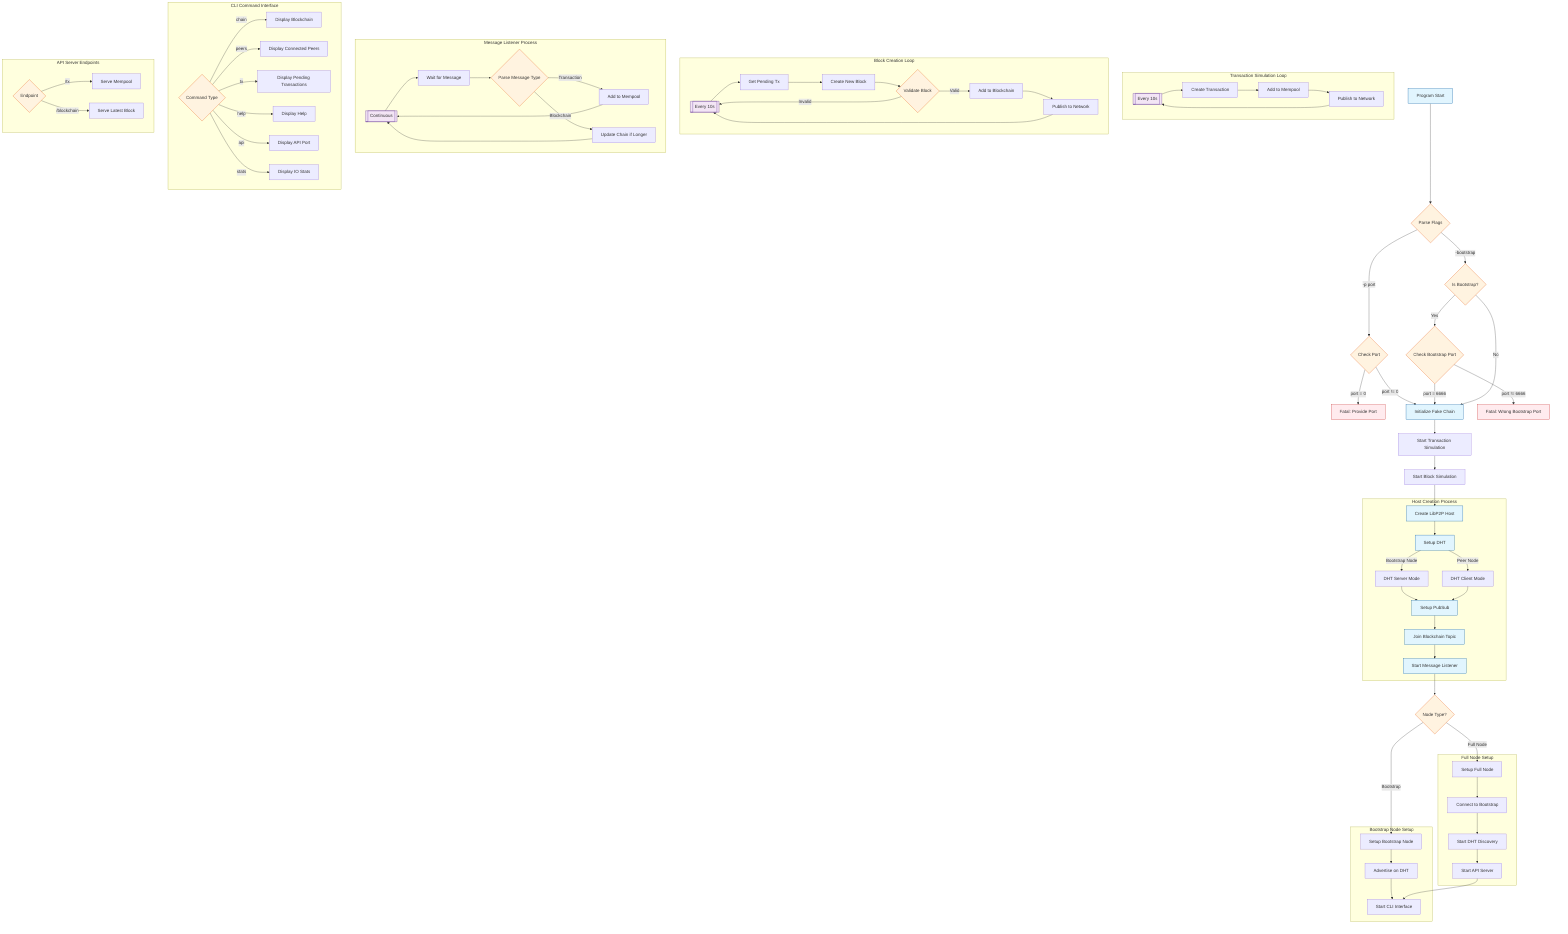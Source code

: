 flowchart TD
    %% Main Program Flow
    Start[Program Start] --> ParseFlags{Parse Flags}
    ParseFlags --> |"-p port"| PortCheck{Check Port}
    ParseFlags --> |"-bootstrap"| IsBootstrap{Is Bootstrap?}
    
    PortCheck --> |"port = 0"| Fatal[Fatal: Provide Port]
    PortCheck --> |"port != 0"| InitChain
    
    IsBootstrap --> |"Yes"| CheckBootPort{Check Bootstrap Port}
    CheckBootPort --> |"port != 6666"| Fatal2[Fatal: Wrong Bootstrap Port]
    CheckBootPort --> |"port = 6666"| InitChain
    IsBootstrap --> |"No"| InitChain
    
    InitChain[Initialize Fake Chain] --> SimulateTx[Start Transaction Simulation]
    SimulateTx --> SimulateBlocks[Start Block Simulation]
    SimulateBlocks --> CreateHost[Create LibP2P Host]
    
    %% Host Creation
    subgraph HostCreation[Host Creation Process]
        CreateHost --> SetupDHT[Setup DHT]
        SetupDHT --> |"Bootstrap Node"| ServerMode[DHT Server Mode]
        SetupDHT --> |"Peer Node"| ClientMode[DHT Client Mode]
        ServerMode & ClientMode --> SetupPubSub[Setup PubSub]
        SetupPubSub --> JoinTopic[Join Blockchain Topic]
        JoinTopic --> StartListener[Start Message Listener]
    end
    
    %% Node Type Specific Setup
    StartListener --> NodeType{Node Type?}
    NodeType --> |"Bootstrap"| SetupBootstrap[Setup Bootstrap Node]
    NodeType --> |"Full Node"| SetupFullNode[Setup Full Node]
    
    subgraph BootstrapSetup[Bootstrap Node Setup]
        SetupBootstrap --> AdvertiseDHT[Advertise on DHT]
        AdvertiseDHT --> StartCLI[Start CLI Interface]
    end
    
    subgraph FullNodeSetup[Full Node Setup]
        SetupFullNode --> ConnectBootstrap[Connect to Bootstrap]
        ConnectBootstrap --> StartDiscovery[Start DHT Discovery]
        StartDiscovery --> StartAPI[Start API Server]
        StartAPI --> StartCLI
    end
    
    %% Simulation Processes
    subgraph TxSimulation[Transaction Simulation Loop]
        SimLoop1[["Every 10s"]] --> CreateTx[Create Transaction]
        CreateTx --> AddToPool[Add to Mempool]
        AddToPool --> PublishTx[Publish to Network]
        PublishTx --> SimLoop1
    end
    
    subgraph BlockSimulation[Block Creation Loop]
        SimLoop2[["Every 10s"]] --> GetPending[Get Pending Tx]
        GetPending --> CreateBlock[Create New Block]
        CreateBlock --> ValidateBlock{Validate Block}
        ValidateBlock --> |"Valid"| AddToChain[Add to Blockchain]
        ValidateBlock --> |"Invalid"| SimLoop2
        AddToChain --> PublishChain[Publish to Network]
        PublishChain --> SimLoop2
    end
    
    %% Message Handling
    subgraph MessageHandling[Message Listener Process]
        MsgLoop[["Continuous"]] --> WaitMsg[Wait for Message]
        WaitMsg --> ParseMsg{Parse Message Type}
        ParseMsg --> |"Transaction"| HandleTx[Add to Mempool]
        ParseMsg --> |"Blockchain"| HandleChain[Update Chain if Longer]
        HandleTx & HandleChain --> MsgLoop
    end
    
    %% CLI Interface
    subgraph CLIInterface[CLI Command Interface]
        Command{Command Type} --> |"chain"| ShowChain[Display Blockchain]
        Command --> |"peers"| ShowPeers[Display Connected Peers]
        Command --> |"tx"| ShowTx[Display Pending Transactions]
        Command --> |"help"| ShowHelp[Display Help]
        Command --> |"api"| ShowAPI[Display API Port]
        Command --> |"stats"| ShowStats[Display IO Stats]
    end
    
    %% API Server
    subgraph APIServer[API Server Endpoints]
        Endpoint{Endpoint} --> |"/tx"| ServeTx[Serve Mempool]
        Endpoint --> |"/blockchain"| ServeChain[Serve Latest Block]
    end

    %% Styling
    classDef process fill:#e1f5fe,stroke:#01579b;
    classDef decision fill:#fff3e0,stroke:#e65100;
    classDef fatal fill:#ffebee,stroke:#c62828;
    classDef loop fill:#f3e5f5,stroke:#4a148c;
    
    class Start,InitChain,CreateHost,SetupDHT,SetupPubSub,JoinTopic,StartListener process;
    class ParseFlags,PortCheck,IsBootstrap,CheckBootPort,NodeType,ValidateBlock,ParseMsg,Command,Endpoint decision;
    class Fatal,Fatal2 fatal;
    class SimLoop1,SimLoop2,MsgLoop loop;